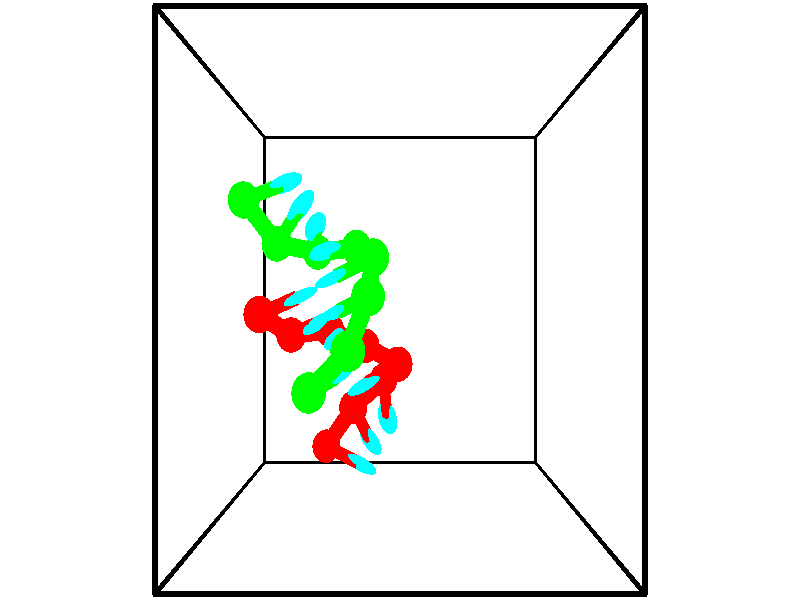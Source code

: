 // switches for output
#declare DRAW_BASES = 1; // possible values are 0, 1; only relevant for DNA ribbons
#declare DRAW_BASES_TYPE = 3; // possible values are 1, 2, 3; only relevant for DNA ribbons
#declare DRAW_FOG = 0; // set to 1 to enable fog

#include "colors.inc"

#include "transforms.inc"
background { rgb <1, 1, 1>}

#default {
   normal{
       ripples 0.25
       frequency 0.20
       turbulence 0.2
       lambda 5
   }
	finish {
		phong 0.1
		phong_size 40.
	}
}

// original window dimensions: 1024x640


// camera settings

camera {
	sky <-0, 1, 0>
	up <-0, 1, 0>
	right 1.6 * <1, 0, 0>
	location <2.5, 2.5, 11.1562>
	look_at <2.5, 2.5, 2.5>
	direction <0, 0, -8.6562>
	angle 67.0682
}


# declare cpy_camera_pos = <2.5, 2.5, 11.1562>;
# if (DRAW_FOG = 1)
fog {
	fog_type 2
	up vnormalize(cpy_camera_pos)
	color rgbt<1,1,1,0.3>
	distance 1e-5
	fog_alt 3e-3
	fog_offset 4
}
# end


// LIGHTS

# declare lum = 6;
global_settings {
	ambient_light rgb lum * <0.05, 0.05, 0.05>
	max_trace_level 15
}# declare cpy_direct_light_amount = 0.25;
light_source
{	1000 * <-1, -1, 1>,
	rgb lum * cpy_direct_light_amount
	parallel
}

light_source
{	1000 * <1, 1, -1>,
	rgb lum * cpy_direct_light_amount
	parallel
}

// strand 0

// nucleotide -1

// particle -1
sphere {
	<1.155104, 0.278499, 0.140992> 0.250000
	pigment { color rgbt <1,0,0,0> }
	no_shadow
}
cylinder {
	<1.522568, 0.135590, 0.208427>,  <1.743046, 0.049844, 0.248888>, 0.100000
	pigment { color rgbt <1,0,0,0> }
	no_shadow
}
cylinder {
	<1.522568, 0.135590, 0.208427>,  <1.155104, 0.278499, 0.140992>, 0.100000
	pigment { color rgbt <1,0,0,0> }
	no_shadow
}

// particle -1
sphere {
	<1.522568, 0.135590, 0.208427> 0.100000
	pigment { color rgbt <1,0,0,0> }
	no_shadow
}
sphere {
	0, 1
	scale<0.080000,0.200000,0.300000>
	matrix <0.387563, 0.732361, -0.559859,
		0.076555, 0.579658, 0.811256,
		0.918659, -0.357273, 0.168588,
		1.798165, 0.028408, 0.259004>
	pigment { color rgbt <0,1,1,0> }
	no_shadow
}
cylinder {
	<1.665340, 0.901814, 0.367964>,  <1.155104, 0.278499, 0.140992>, 0.130000
	pigment { color rgbt <1,0,0,0> }
	no_shadow
}

// nucleotide -1

// particle -1
sphere {
	<1.665340, 0.901814, 0.367964> 0.250000
	pigment { color rgbt <1,0,0,0> }
	no_shadow
}
cylinder {
	<1.833313, 0.583893, 0.192719>,  <1.934097, 0.393140, 0.087571>, 0.100000
	pigment { color rgbt <1,0,0,0> }
	no_shadow
}
cylinder {
	<1.833313, 0.583893, 0.192719>,  <1.665340, 0.901814, 0.367964>, 0.100000
	pigment { color rgbt <1,0,0,0> }
	no_shadow
}

// particle -1
sphere {
	<1.833313, 0.583893, 0.192719> 0.100000
	pigment { color rgbt <1,0,0,0> }
	no_shadow
}
sphere {
	0, 1
	scale<0.080000,0.200000,0.300000>
	matrix <0.476063, 0.603905, -0.639267,
		0.772671, 0.059880, 0.631976,
		0.419933, -0.794804, -0.438113,
		1.959293, 0.345452, 0.061285>
	pigment { color rgbt <0,1,1,0> }
	no_shadow
}
cylinder {
	<2.197690, 1.290202, 0.199667>,  <1.665340, 0.901814, 0.367964>, 0.130000
	pigment { color rgbt <1,0,0,0> }
	no_shadow
}

// nucleotide -1

// particle -1
sphere {
	<2.197690, 1.290202, 0.199667> 0.250000
	pigment { color rgbt <1,0,0,0> }
	no_shadow
}
cylinder {
	<2.238068, 0.932999, 0.024239>,  <2.262295, 0.718676, -0.081018>, 0.100000
	pigment { color rgbt <1,0,0,0> }
	no_shadow
}
cylinder {
	<2.238068, 0.932999, 0.024239>,  <2.197690, 1.290202, 0.199667>, 0.100000
	pigment { color rgbt <1,0,0,0> }
	no_shadow
}

// particle -1
sphere {
	<2.238068, 0.932999, 0.024239> 0.100000
	pigment { color rgbt <1,0,0,0> }
	no_shadow
}
sphere {
	0, 1
	scale<0.080000,0.200000,0.300000>
	matrix <0.452448, 0.433806, -0.779168,
		0.886059, -0.119777, 0.447831,
		0.100945, -0.893009, -0.438571,
		2.268351, 0.665096, -0.107333>
	pigment { color rgbt <0,1,1,0> }
	no_shadow
}
cylinder {
	<2.463810, 1.586633, 0.849549>,  <2.197690, 1.290202, 0.199667>, 0.130000
	pigment { color rgbt <1,0,0,0> }
	no_shadow
}

// nucleotide -1

// particle -1
sphere {
	<2.463810, 1.586633, 0.849549> 0.250000
	pigment { color rgbt <1,0,0,0> }
	no_shadow
}
cylinder {
	<2.145348, 1.439514, 1.041740>,  <1.954270, 1.351243, 1.157055>, 0.100000
	pigment { color rgbt <1,0,0,0> }
	no_shadow
}
cylinder {
	<2.145348, 1.439514, 1.041740>,  <2.463810, 1.586633, 0.849549>, 0.100000
	pigment { color rgbt <1,0,0,0> }
	no_shadow
}

// particle -1
sphere {
	<2.145348, 1.439514, 1.041740> 0.100000
	pigment { color rgbt <1,0,0,0> }
	no_shadow
}
sphere {
	0, 1
	scale<0.080000,0.200000,0.300000>
	matrix <-0.355412, 0.926897, 0.120602,
		-0.489712, -0.074750, -0.868674,
		-0.796156, -0.367798, 0.480479,
		1.906501, 1.329175, 1.185884>
	pigment { color rgbt <0,1,1,0> }
	no_shadow
}
cylinder {
	<1.891062, 1.830639, 0.581609>,  <2.463810, 1.586633, 0.849549>, 0.130000
	pigment { color rgbt <1,0,0,0> }
	no_shadow
}

// nucleotide -1

// particle -1
sphere {
	<1.891062, 1.830639, 0.581609> 0.250000
	pigment { color rgbt <1,0,0,0> }
	no_shadow
}
cylinder {
	<1.783279, 1.732727, 0.954163>,  <1.718610, 1.673980, 1.177695>, 0.100000
	pigment { color rgbt <1,0,0,0> }
	no_shadow
}
cylinder {
	<1.783279, 1.732727, 0.954163>,  <1.891062, 1.830639, 0.581609>, 0.100000
	pigment { color rgbt <1,0,0,0> }
	no_shadow
}

// particle -1
sphere {
	<1.783279, 1.732727, 0.954163> 0.100000
	pigment { color rgbt <1,0,0,0> }
	no_shadow
}
sphere {
	0, 1
	scale<0.080000,0.200000,0.300000>
	matrix <-0.491123, 0.866861, 0.085736,
		-0.828367, -0.434322, -0.353798,
		-0.269457, -0.244780, 0.931384,
		1.702442, 1.659293, 1.233578>
	pigment { color rgbt <0,1,1,0> }
	no_shadow
}
cylinder {
	<1.264503, 2.054822, 0.493606>,  <1.891062, 1.830639, 0.581609>, 0.130000
	pigment { color rgbt <1,0,0,0> }
	no_shadow
}

// nucleotide -1

// particle -1
sphere {
	<1.264503, 2.054822, 0.493606> 0.250000
	pigment { color rgbt <1,0,0,0> }
	no_shadow
}
cylinder {
	<1.346092, 2.003052, 0.881760>,  <1.395046, 1.971990, 1.114652>, 0.100000
	pigment { color rgbt <1,0,0,0> }
	no_shadow
}
cylinder {
	<1.346092, 2.003052, 0.881760>,  <1.264503, 2.054822, 0.493606>, 0.100000
	pigment { color rgbt <1,0,0,0> }
	no_shadow
}

// particle -1
sphere {
	<1.346092, 2.003052, 0.881760> 0.100000
	pigment { color rgbt <1,0,0,0> }
	no_shadow
}
sphere {
	0, 1
	scale<0.080000,0.200000,0.300000>
	matrix <-0.612313, 0.756539, 0.229612,
		-0.763850, -0.641013, 0.075065,
		0.203974, -0.129426, 0.970383,
		1.407284, 1.964224, 1.172875>
	pigment { color rgbt <0,1,1,0> }
	no_shadow
}
cylinder {
	<0.646110, 2.003382, 0.871446>,  <1.264503, 2.054822, 0.493606>, 0.130000
	pigment { color rgbt <1,0,0,0> }
	no_shadow
}

// nucleotide -1

// particle -1
sphere {
	<0.646110, 2.003382, 0.871446> 0.250000
	pigment { color rgbt <1,0,0,0> }
	no_shadow
}
cylinder {
	<0.924049, 2.101639, 1.141808>,  <1.090813, 2.160593, 1.304024>, 0.100000
	pigment { color rgbt <1,0,0,0> }
	no_shadow
}
cylinder {
	<0.924049, 2.101639, 1.141808>,  <0.646110, 2.003382, 0.871446>, 0.100000
	pigment { color rgbt <1,0,0,0> }
	no_shadow
}

// particle -1
sphere {
	<0.924049, 2.101639, 1.141808> 0.100000
	pigment { color rgbt <1,0,0,0> }
	no_shadow
}
sphere {
	0, 1
	scale<0.080000,0.200000,0.300000>
	matrix <-0.556757, 0.778639, 0.289384,
		-0.455200, -0.577392, 0.677799,
		0.694848, 0.245642, 0.675903,
		1.132504, 2.175331, 1.344579>
	pigment { color rgbt <0,1,1,0> }
	no_shadow
}
cylinder {
	<0.244092, 2.305091, 1.463127>,  <0.646110, 2.003382, 0.871446>, 0.130000
	pigment { color rgbt <1,0,0,0> }
	no_shadow
}

// nucleotide -1

// particle -1
sphere {
	<0.244092, 2.305091, 1.463127> 0.250000
	pigment { color rgbt <1,0,0,0> }
	no_shadow
}
cylinder {
	<0.618866, 2.443283, 1.484276>,  <0.843730, 2.526198, 1.496965>, 0.100000
	pigment { color rgbt <1,0,0,0> }
	no_shadow
}
cylinder {
	<0.618866, 2.443283, 1.484276>,  <0.244092, 2.305091, 1.463127>, 0.100000
	pigment { color rgbt <1,0,0,0> }
	no_shadow
}

// particle -1
sphere {
	<0.618866, 2.443283, 1.484276> 0.100000
	pigment { color rgbt <1,0,0,0> }
	no_shadow
}
sphere {
	0, 1
	scale<0.080000,0.200000,0.300000>
	matrix <-0.349269, 0.919998, 0.177807,
		0.012786, -0.185060, 0.982644,
		0.936935, 0.345481, 0.052873,
		0.899947, 2.546927, 1.500138>
	pigment { color rgbt <0,1,1,0> }
	no_shadow
}
// strand 1

// nucleotide -1

// particle -1
sphere {
	<-0.035046, 3.851683, 1.362920> 0.250000
	pigment { color rgbt <0,1,0,0> }
	no_shadow
}
cylinder {
	<0.333824, 3.989899, 1.293411>,  <0.555146, 4.072828, 1.251706>, 0.100000
	pigment { color rgbt <0,1,0,0> }
	no_shadow
}
cylinder {
	<0.333824, 3.989899, 1.293411>,  <-0.035046, 3.851683, 1.362920>, 0.100000
	pigment { color rgbt <0,1,0,0> }
	no_shadow
}

// particle -1
sphere {
	<0.333824, 3.989899, 1.293411> 0.100000
	pigment { color rgbt <0,1,0,0> }
	no_shadow
}
sphere {
	0, 1
	scale<0.080000,0.200000,0.300000>
	matrix <0.383962, -0.871948, 0.303775,
		-0.046554, -0.346856, -0.936762,
		0.922174, 0.345539, -0.173772,
		0.610476, 4.093560, 1.241279>
	pigment { color rgbt <0,1,1,0> }
	no_shadow
}
cylinder {
	<0.435238, 3.285084, 1.041314>,  <-0.035046, 3.851683, 1.362920>, 0.130000
	pigment { color rgbt <0,1,0,0> }
	no_shadow
}

// nucleotide -1

// particle -1
sphere {
	<0.435238, 3.285084, 1.041314> 0.250000
	pigment { color rgbt <0,1,0,0> }
	no_shadow
}
cylinder {
	<0.688114, 3.561432, 1.181618>,  <0.839840, 3.727241, 1.265800>, 0.100000
	pigment { color rgbt <0,1,0,0> }
	no_shadow
}
cylinder {
	<0.688114, 3.561432, 1.181618>,  <0.435238, 3.285084, 1.041314>, 0.100000
	pigment { color rgbt <0,1,0,0> }
	no_shadow
}

// particle -1
sphere {
	<0.688114, 3.561432, 1.181618> 0.100000
	pigment { color rgbt <0,1,0,0> }
	no_shadow
}
sphere {
	0, 1
	scale<0.080000,0.200000,0.300000>
	matrix <0.592330, -0.722772, 0.356015,
		0.499480, -0.017304, -0.866153,
		0.632191, 0.690870, 0.350760,
		0.877771, 3.768693, 1.286846>
	pigment { color rgbt <0,1,1,0> }
	no_shadow
}
cylinder {
	<1.081607, 3.184852, 0.758346>,  <0.435238, 3.285084, 1.041314>, 0.130000
	pigment { color rgbt <0,1,0,0> }
	no_shadow
}

// nucleotide -1

// particle -1
sphere {
	<1.081607, 3.184852, 0.758346> 0.250000
	pigment { color rgbt <0,1,0,0> }
	no_shadow
}
cylinder {
	<1.111023, 3.357391, 1.118019>,  <1.128673, 3.460915, 1.333823>, 0.100000
	pigment { color rgbt <0,1,0,0> }
	no_shadow
}
cylinder {
	<1.111023, 3.357391, 1.118019>,  <1.081607, 3.184852, 0.758346>, 0.100000
	pigment { color rgbt <0,1,0,0> }
	no_shadow
}

// particle -1
sphere {
	<1.111023, 3.357391, 1.118019> 0.100000
	pigment { color rgbt <0,1,0,0> }
	no_shadow
}
sphere {
	0, 1
	scale<0.080000,0.200000,0.300000>
	matrix <0.616472, -0.728396, 0.299001,
		0.783935, 0.532332, -0.319481,
		0.073541, 0.431349, 0.899183,
		1.133085, 3.486796, 1.387774>
	pigment { color rgbt <0,1,1,0> }
	no_shadow
}
cylinder {
	<1.770231, 3.232129, 1.017023>,  <1.081607, 3.184852, 0.758346>, 0.130000
	pigment { color rgbt <0,1,0,0> }
	no_shadow
}

// nucleotide -1

// particle -1
sphere {
	<1.770231, 3.232129, 1.017023> 0.250000
	pigment { color rgbt <0,1,0,0> }
	no_shadow
}
cylinder {
	<1.506901, 3.183685, 1.314194>,  <1.348902, 3.154619, 1.492496>, 0.100000
	pigment { color rgbt <0,1,0,0> }
	no_shadow
}
cylinder {
	<1.506901, 3.183685, 1.314194>,  <1.770231, 3.232129, 1.017023>, 0.100000
	pigment { color rgbt <0,1,0,0> }
	no_shadow
}

// particle -1
sphere {
	<1.506901, 3.183685, 1.314194> 0.100000
	pigment { color rgbt <0,1,0,0> }
	no_shadow
}
sphere {
	0, 1
	scale<0.080000,0.200000,0.300000>
	matrix <0.456396, -0.849083, 0.266009,
		0.598590, 0.514189, 0.614248,
		-0.658326, -0.121110, 0.742926,
		1.309403, 3.147352, 1.537072>
	pigment { color rgbt <0,1,1,0> }
	no_shadow
}
cylinder {
	<2.079980, 3.053028, 1.722360>,  <1.770231, 3.232129, 1.017023>, 0.130000
	pigment { color rgbt <0,1,0,0> }
	no_shadow
}

// nucleotide -1

// particle -1
sphere {
	<2.079980, 3.053028, 1.722360> 0.250000
	pigment { color rgbt <0,1,0,0> }
	no_shadow
}
cylinder {
	<1.712753, 2.902267, 1.673210>,  <1.492417, 2.811811, 1.643720>, 0.100000
	pigment { color rgbt <0,1,0,0> }
	no_shadow
}
cylinder {
	<1.712753, 2.902267, 1.673210>,  <2.079980, 3.053028, 1.722360>, 0.100000
	pigment { color rgbt <0,1,0,0> }
	no_shadow
}

// particle -1
sphere {
	<1.712753, 2.902267, 1.673210> 0.100000
	pigment { color rgbt <0,1,0,0> }
	no_shadow
}
sphere {
	0, 1
	scale<0.080000,0.200000,0.300000>
	matrix <0.373137, -0.926249, 0.053209,
		-0.133868, 0.003001, 0.990995,
		-0.918068, -0.376900, -0.122875,
		1.437333, 2.789197, 1.636348>
	pigment { color rgbt <0,1,1,0> }
	no_shadow
}
cylinder {
	<2.026995, 2.545939, 2.194310>,  <2.079980, 3.053028, 1.722360>, 0.130000
	pigment { color rgbt <0,1,0,0> }
	no_shadow
}

// nucleotide -1

// particle -1
sphere {
	<2.026995, 2.545939, 2.194310> 0.250000
	pigment { color rgbt <0,1,0,0> }
	no_shadow
}
cylinder {
	<1.738621, 2.431168, 1.941986>,  <1.565596, 2.362304, 1.790591>, 0.100000
	pigment { color rgbt <0,1,0,0> }
	no_shadow
}
cylinder {
	<1.738621, 2.431168, 1.941986>,  <2.026995, 2.545939, 2.194310>, 0.100000
	pigment { color rgbt <0,1,0,0> }
	no_shadow
}

// particle -1
sphere {
	<1.738621, 2.431168, 1.941986> 0.100000
	pigment { color rgbt <0,1,0,0> }
	no_shadow
}
sphere {
	0, 1
	scale<0.080000,0.200000,0.300000>
	matrix <0.270469, -0.954568, 0.125082,
		-0.638042, -0.080438, 0.765789,
		-0.720936, -0.286930, -0.630811,
		1.522340, 2.345089, 1.752743>
	pigment { color rgbt <0,1,1,0> }
	no_shadow
}
cylinder {
	<1.752006, 1.888239, 2.491413>,  <2.026995, 2.545939, 2.194310>, 0.130000
	pigment { color rgbt <0,1,0,0> }
	no_shadow
}

// nucleotide -1

// particle -1
sphere {
	<1.752006, 1.888239, 2.491413> 0.250000
	pigment { color rgbt <0,1,0,0> }
	no_shadow
}
cylinder {
	<1.656540, 1.902054, 2.103218>,  <1.599260, 1.910343, 1.870301>, 0.100000
	pigment { color rgbt <0,1,0,0> }
	no_shadow
}
cylinder {
	<1.656540, 1.902054, 2.103218>,  <1.752006, 1.888239, 2.491413>, 0.100000
	pigment { color rgbt <0,1,0,0> }
	no_shadow
}

// particle -1
sphere {
	<1.656540, 1.902054, 2.103218> 0.100000
	pigment { color rgbt <0,1,0,0> }
	no_shadow
}
sphere {
	0, 1
	scale<0.080000,0.200000,0.300000>
	matrix <0.206763, -0.974645, -0.085534,
		-0.948835, -0.221075, 0.225474,
		-0.238667, 0.034538, -0.970487,
		1.584940, 1.912415, 1.812072>
	pigment { color rgbt <0,1,1,0> }
	no_shadow
}
cylinder {
	<1.174043, 1.374132, 2.377435>,  <1.752006, 1.888239, 2.491413>, 0.130000
	pigment { color rgbt <0,1,0,0> }
	no_shadow
}

// nucleotide -1

// particle -1
sphere {
	<1.174043, 1.374132, 2.377435> 0.250000
	pigment { color rgbt <0,1,0,0> }
	no_shadow
}
cylinder {
	<1.370266, 1.449051, 2.037018>,  <1.488000, 1.494002, 1.832768>, 0.100000
	pigment { color rgbt <0,1,0,0> }
	no_shadow
}
cylinder {
	<1.370266, 1.449051, 2.037018>,  <1.174043, 1.374132, 2.377435>, 0.100000
	pigment { color rgbt <0,1,0,0> }
	no_shadow
}

// particle -1
sphere {
	<1.370266, 1.449051, 2.037018> 0.100000
	pigment { color rgbt <0,1,0,0> }
	no_shadow
}
sphere {
	0, 1
	scale<0.080000,0.200000,0.300000>
	matrix <0.298534, -0.953650, -0.037797,
		-0.818676, -0.235524, -0.523735,
		0.490558, 0.187296, -0.851042,
		1.517433, 1.505240, 1.781705>
	pigment { color rgbt <0,1,1,0> }
	no_shadow
}
// box output
cylinder {
	<0.000000, 0.000000, 0.000000>,  <5.000000, 0.000000, 0.000000>, 0.025000
	pigment { color rgbt <0,0,0,0> }
	no_shadow
}
cylinder {
	<0.000000, 0.000000, 0.000000>,  <0.000000, 5.000000, 0.000000>, 0.025000
	pigment { color rgbt <0,0,0,0> }
	no_shadow
}
cylinder {
	<0.000000, 0.000000, 0.000000>,  <0.000000, 0.000000, 5.000000>, 0.025000
	pigment { color rgbt <0,0,0,0> }
	no_shadow
}
cylinder {
	<5.000000, 5.000000, 5.000000>,  <0.000000, 5.000000, 5.000000>, 0.025000
	pigment { color rgbt <0,0,0,0> }
	no_shadow
}
cylinder {
	<5.000000, 5.000000, 5.000000>,  <5.000000, 0.000000, 5.000000>, 0.025000
	pigment { color rgbt <0,0,0,0> }
	no_shadow
}
cylinder {
	<5.000000, 5.000000, 5.000000>,  <5.000000, 5.000000, 0.000000>, 0.025000
	pigment { color rgbt <0,0,0,0> }
	no_shadow
}
cylinder {
	<0.000000, 0.000000, 5.000000>,  <0.000000, 5.000000, 5.000000>, 0.025000
	pigment { color rgbt <0,0,0,0> }
	no_shadow
}
cylinder {
	<0.000000, 0.000000, 5.000000>,  <5.000000, 0.000000, 5.000000>, 0.025000
	pigment { color rgbt <0,0,0,0> }
	no_shadow
}
cylinder {
	<5.000000, 5.000000, 0.000000>,  <0.000000, 5.000000, 0.000000>, 0.025000
	pigment { color rgbt <0,0,0,0> }
	no_shadow
}
cylinder {
	<5.000000, 5.000000, 0.000000>,  <5.000000, 0.000000, 0.000000>, 0.025000
	pigment { color rgbt <0,0,0,0> }
	no_shadow
}
cylinder {
	<5.000000, 0.000000, 5.000000>,  <5.000000, 0.000000, 0.000000>, 0.025000
	pigment { color rgbt <0,0,0,0> }
	no_shadow
}
cylinder {
	<0.000000, 5.000000, 0.000000>,  <0.000000, 5.000000, 5.000000>, 0.025000
	pigment { color rgbt <0,0,0,0> }
	no_shadow
}
// end of box output
